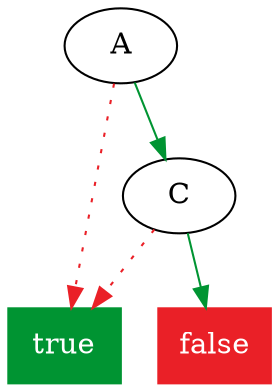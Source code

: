 digraph G {

  id0 [label="false", shape=box, color="#ea2027", fontcolor="#ffffff", style=filled, fillcolor="#ea2027"]
  id1 [label="true", shape=box, color="#009432", fontcolor="#ffffff", style=filled, fillcolor="#009432"]
  id7 [label="C"]
  id10 [label="A"]

  id7 -> id1 [color="#ea2027", fontcolor="#ea2027", style=dotted]
  id7 -> id0 [color="#009432", fontcolor="#009432", style=solid]
  id10 -> id1 [color="#ea2027", fontcolor="#ea2027", style=dotted]
  id10 -> id7 [color="#009432", fontcolor="#009432", style=solid]
}
